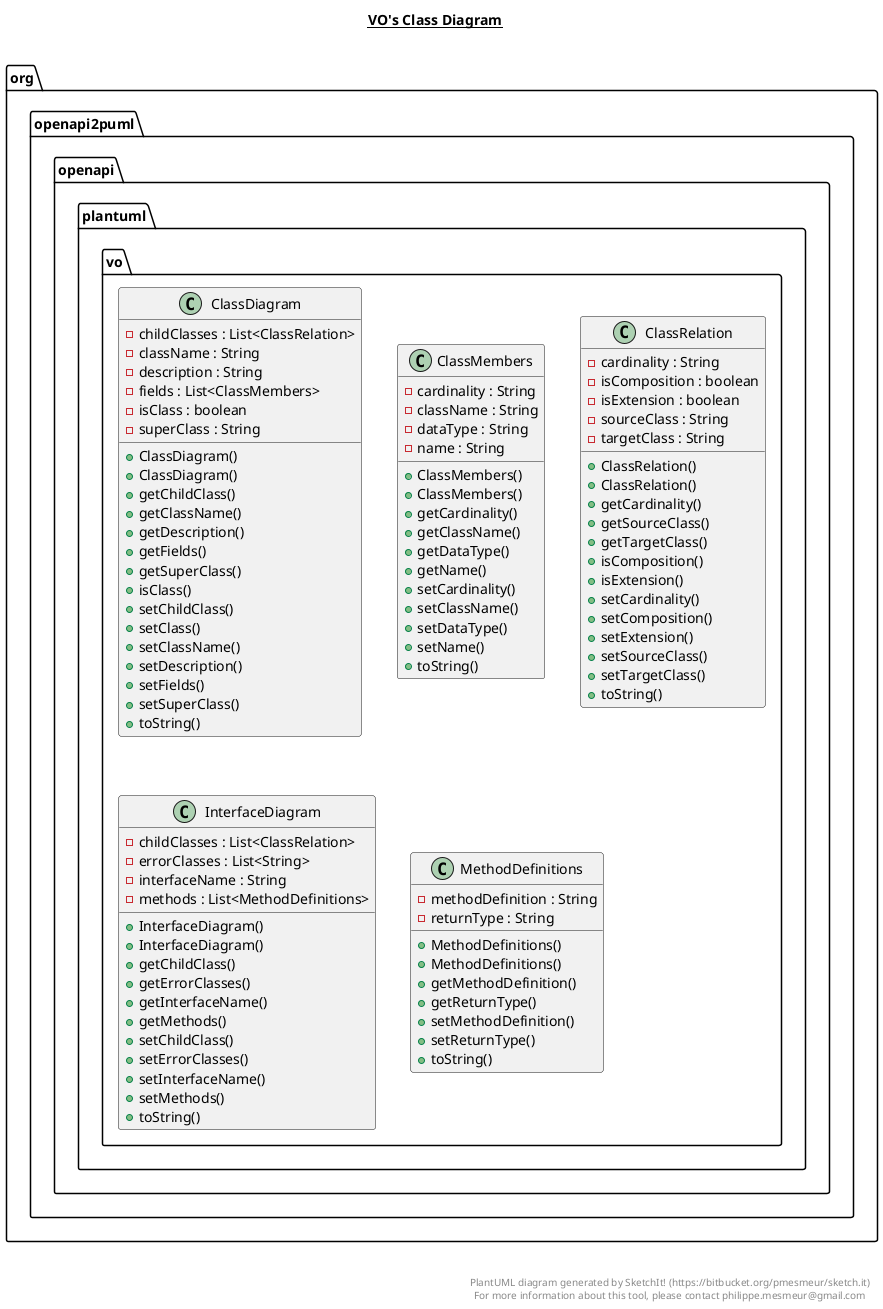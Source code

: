 @startuml

title __VO's Class Diagram__\n

  namespace org.openapi2puml {
    namespace openapi {
      namespace plantuml {
        namespace vo {
          class org.openapi2puml.openapi.plantuml.vo.ClassDiagram {
              - childClasses : List<ClassRelation>
              - className : String
              - description : String
              - fields : List<ClassMembers>
              - isClass : boolean
              - superClass : String
              + ClassDiagram()
              + ClassDiagram()
              + getChildClass()
              + getClassName()
              + getDescription()
              + getFields()
              + getSuperClass()
              + isClass()
              + setChildClass()
              + setClass()
              + setClassName()
              + setDescription()
              + setFields()
              + setSuperClass()
              + toString()
          }
        }
      }
    }
  }
  

  namespace org.openapi2puml {
    namespace openapi {
      namespace plantuml {
        namespace vo {
          class org.openapi2puml.openapi.plantuml.vo.ClassMembers {
              - cardinality : String
              - className : String
              - dataType : String
              - name : String
              + ClassMembers()
              + ClassMembers()
              + getCardinality()
              + getClassName()
              + getDataType()
              + getName()
              + setCardinality()
              + setClassName()
              + setDataType()
              + setName()
              + toString()
          }
        }
      }
    }
  }
  

  namespace org.openapi2puml {
    namespace openapi {
      namespace plantuml {
        namespace vo {
          class org.openapi2puml.openapi.plantuml.vo.ClassRelation {
              - cardinality : String
              - isComposition : boolean
              - isExtension : boolean
              - sourceClass : String
              - targetClass : String
              + ClassRelation()
              + ClassRelation()
              + getCardinality()
              + getSourceClass()
              + getTargetClass()
              + isComposition()
              + isExtension()
              + setCardinality()
              + setComposition()
              + setExtension()
              + setSourceClass()
              + setTargetClass()
              + toString()
          }
        }
      }
    }
  }
  

  namespace org.openapi2puml {
    namespace openapi {
      namespace plantuml {
        namespace vo {
          class org.openapi2puml.openapi.plantuml.vo.InterfaceDiagram {
              - childClasses : List<ClassRelation>
              - errorClasses : List<String>
              - interfaceName : String
              - methods : List<MethodDefinitions>
              + InterfaceDiagram()
              + InterfaceDiagram()
              + getChildClass()
              + getErrorClasses()
              + getInterfaceName()
              + getMethods()
              + setChildClass()
              + setErrorClasses()
              + setInterfaceName()
              + setMethods()
              + toString()
          }
        }
      }
    }
  }
  

  namespace org.openapi2puml {
    namespace openapi {
      namespace plantuml {
        namespace vo {
          class org.openapi2puml.openapi.plantuml.vo.MethodDefinitions {
              - methodDefinition : String
              - returnType : String
              + MethodDefinitions()
              + MethodDefinitions()
              + getMethodDefinition()
              + getReturnType()
              + setMethodDefinition()
              + setReturnType()
              + toString()
          }
        }
      }
    }
  }
  



right footer


PlantUML diagram generated by SketchIt! (https://bitbucket.org/pmesmeur/sketch.it)
For more information about this tool, please contact philippe.mesmeur@gmail.com
endfooter

@enduml
